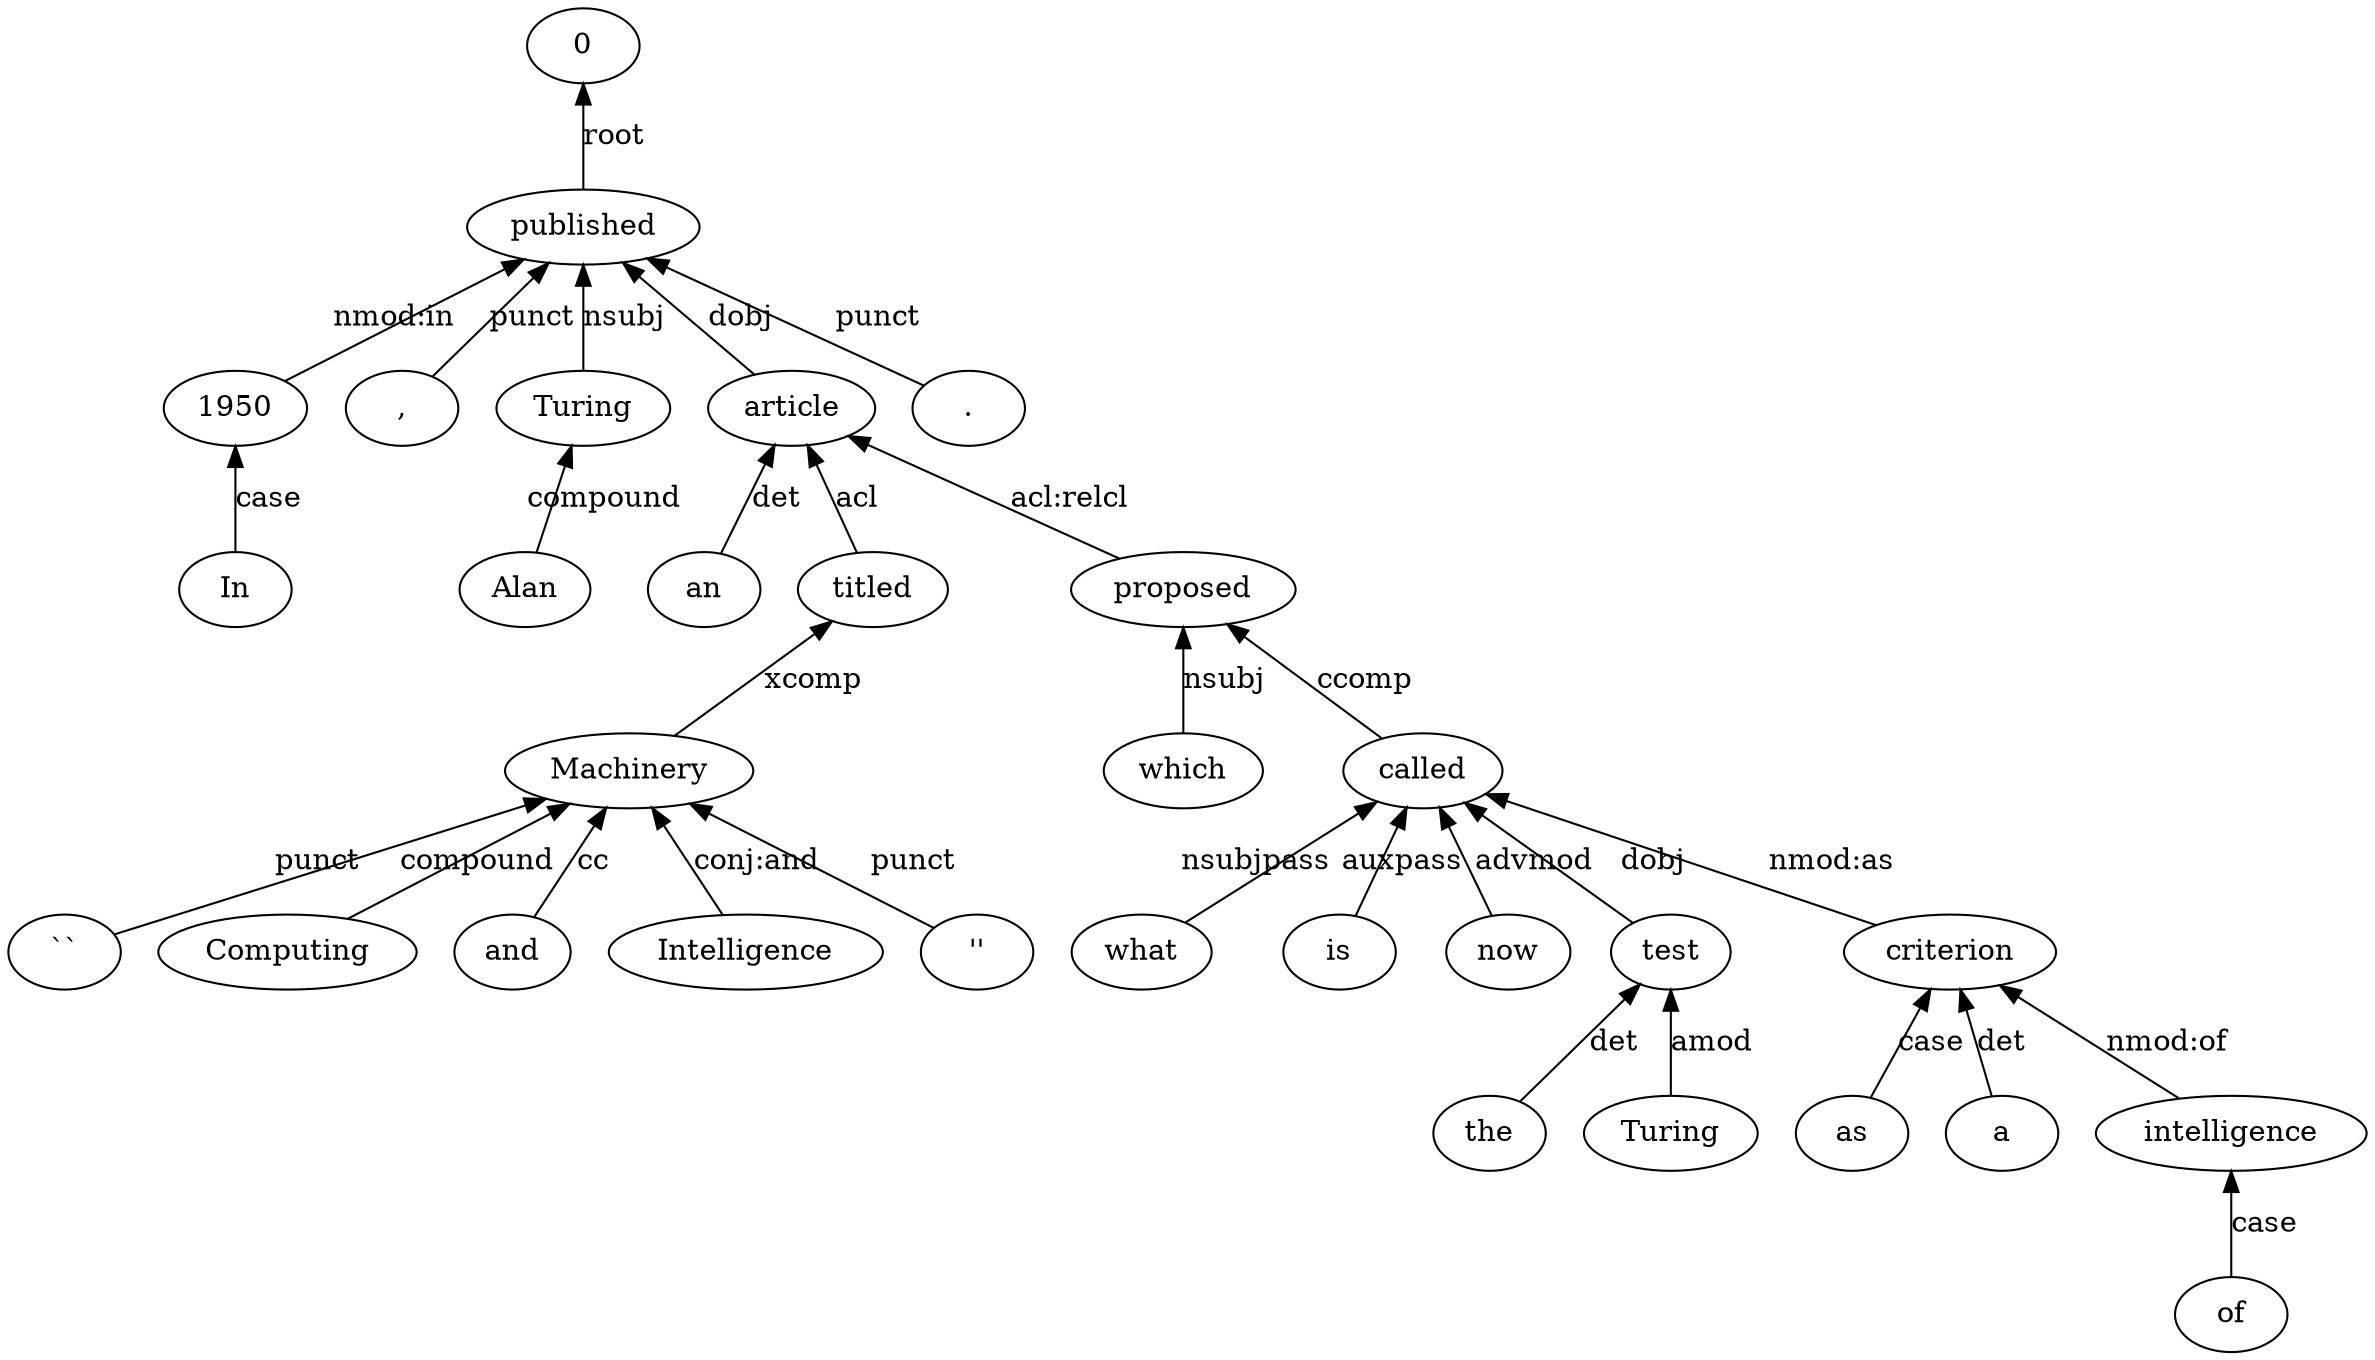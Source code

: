 digraph G {
fontsize="9.5";
layout=dot;
margin=0;
rankdir=BT;
splines=false;
1 [label="In"];
2 [label="1950"];
3 [label=","];
4 [label="Alan"];
5 [label="Turing"];
6 [label="published"];
7 [label="an"];
8 [label="article"];
9 [label="titled"];
10 [label="``"];
11 [label="Computing"];
12 [label="Machinery"];
13 [label="and"];
14 [label="Intelligence"];
15 [label="''"];
16 [label="which"];
17 [label="proposed"];
18 [label="what"];
19 [label="is"];
20 [label="now"];
21 [label="called"];
22 [label="the"];
23 [label="Turing"];
24 [label="test"];
25 [label="as"];
26 [label="a"];
27 [label="criterion"];
28 [label="of"];
29 [label="intelligence"];
30 [label="."];
6 -> 0  [label="root"];
1 -> 2  [label="case"];
2 -> 6  [label="nmod:in"];
3 -> 6  [label="punct"];
4 -> 5  [label="compound"];
5 -> 6  [label="nsubj"];
7 -> 8  [label="det"];
8 -> 6  [label="dobj"];
9 -> 8  [label="acl"];
10 -> 12  [label="punct"];
11 -> 12  [label="compound"];
12 -> 9  [label="xcomp"];
13 -> 12  [label="cc"];
14 -> 12  [label="conj:and"];
15 -> 12  [label="punct"];
16 -> 17  [label="nsubj"];
17 -> 8  [label="acl:relcl"];
18 -> 21  [label="nsubjpass"];
19 -> 21  [label="auxpass"];
20 -> 21  [label="advmod"];
21 -> 17  [label="ccomp"];
22 -> 24  [label="det"];
23 -> 24  [label="amod"];
24 -> 21  [label="dobj"];
25 -> 27  [label="case"];
26 -> 27  [label="det"];
27 -> 21  [label="nmod:as"];
28 -> 29  [label="case"];
29 -> 27  [label="nmod:of"];
30 -> 6  [label="punct"];
}
